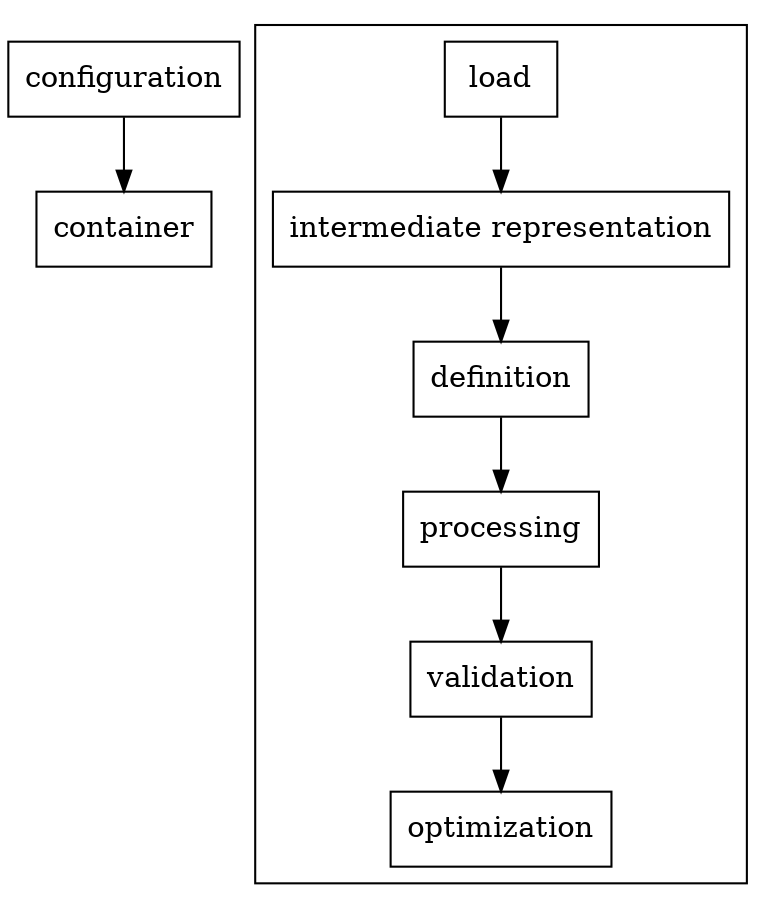 digraph workflow {
  node [shape=box];

  configuration -> container;

  subgraph cluster_configuration {
    ir[label="intermediate representation"];

    load -> ir -> definition;
    definition -> processing;

    processing -> validation;
    validation -> optimization;

  }
}
